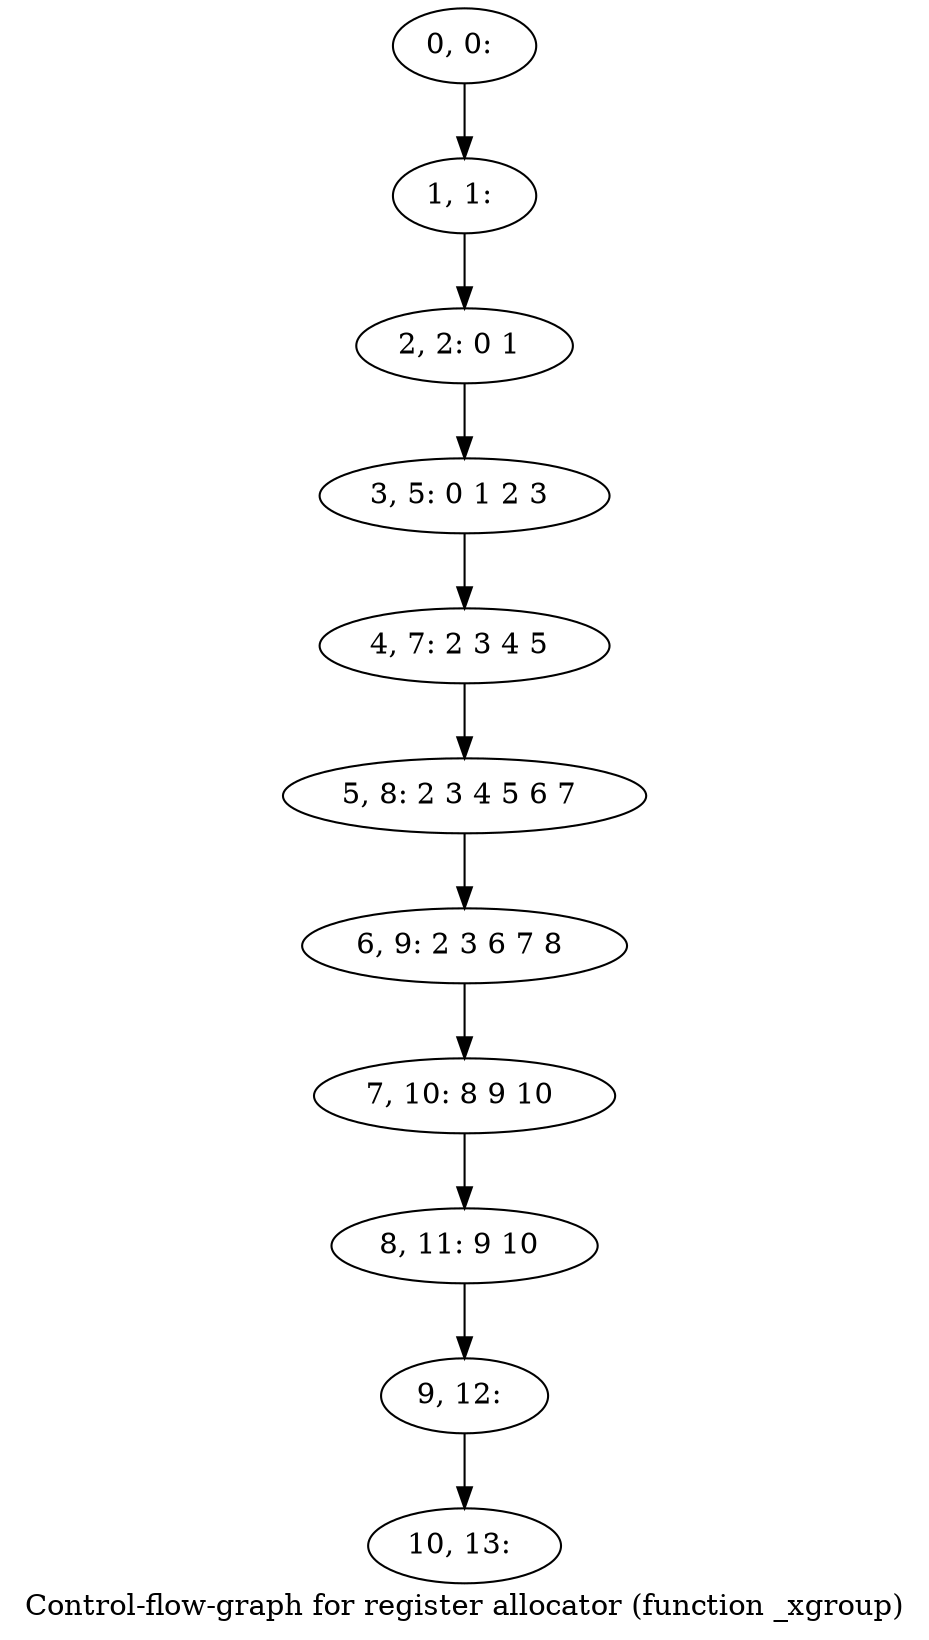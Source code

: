 digraph G {
graph [label="Control-flow-graph for register allocator (function _xgroup)"]
0[label="0, 0: "];
1[label="1, 1: "];
2[label="2, 2: 0 1 "];
3[label="3, 5: 0 1 2 3 "];
4[label="4, 7: 2 3 4 5 "];
5[label="5, 8: 2 3 4 5 6 7 "];
6[label="6, 9: 2 3 6 7 8 "];
7[label="7, 10: 8 9 10 "];
8[label="8, 11: 9 10 "];
9[label="9, 12: "];
10[label="10, 13: "];
0->1 ;
1->2 ;
2->3 ;
3->4 ;
4->5 ;
5->6 ;
6->7 ;
7->8 ;
8->9 ;
9->10 ;
}
